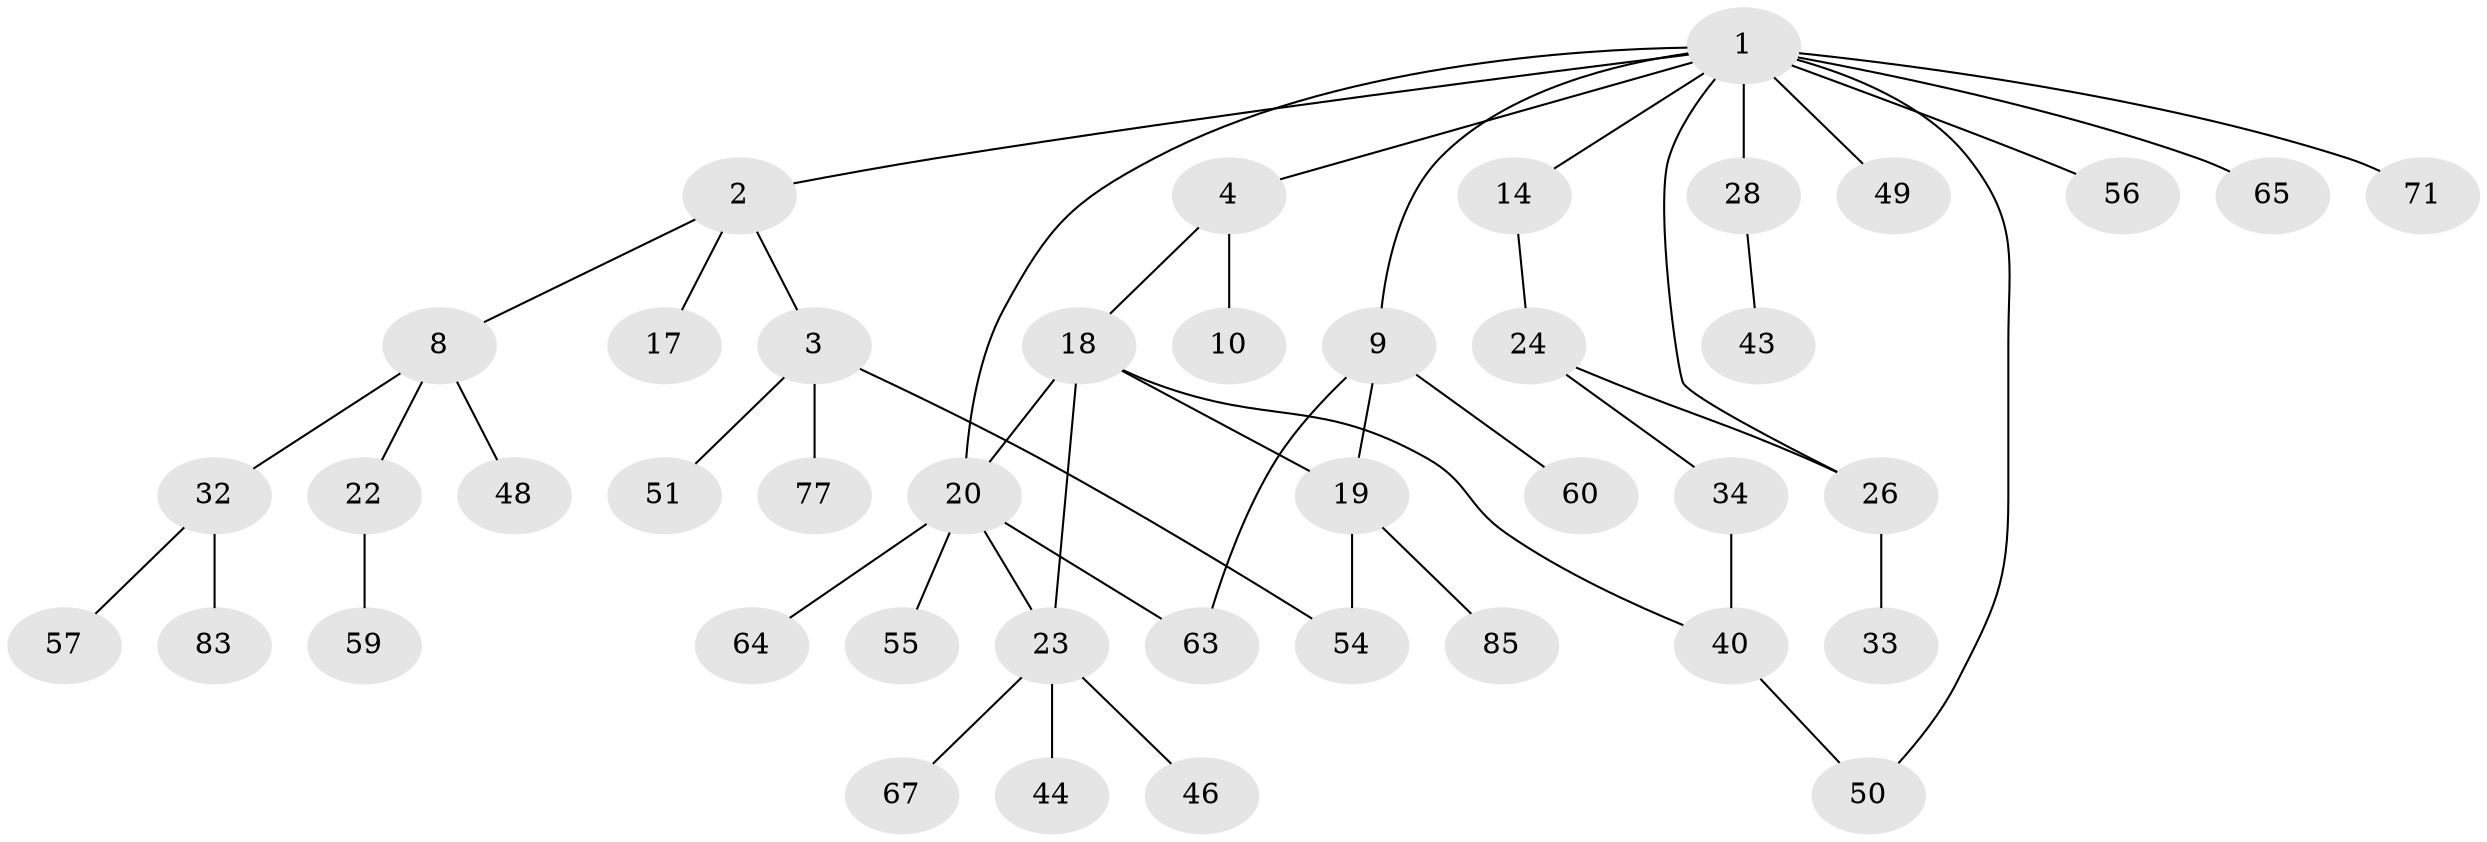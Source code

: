 // original degree distribution, {5: 0.058823529411764705, 4: 0.03529411764705882, 3: 0.17647058823529413, 2: 0.35294117647058826, 7: 0.03529411764705882, 1: 0.3411764705882353}
// Generated by graph-tools (version 1.1) at 2025/13/03/09/25 04:13:17]
// undirected, 42 vertices, 49 edges
graph export_dot {
graph [start="1"]
  node [color=gray90,style=filled];
  1 [super="+6"];
  2;
  3 [super="+25+12"];
  4 [super="+5"];
  8 [super="+41+16"];
  9 [super="+11"];
  10;
  14;
  17;
  18;
  19 [super="+76"];
  20;
  22 [super="+30"];
  23 [super="+61+42"];
  24 [super="+37"];
  26 [super="+31"];
  28;
  32 [super="+52+39"];
  33;
  34;
  40 [super="+69+74+62+66"];
  43;
  44;
  46 [super="+70"];
  48;
  49 [super="+68"];
  50 [super="+58"];
  51 [super="+78"];
  54;
  55;
  56;
  57;
  59;
  60 [super="+73"];
  63;
  64;
  65;
  67;
  71;
  77;
  83 [super="+84"];
  85;
  1 -- 2;
  1 -- 4;
  1 -- 9;
  1 -- 28 [weight=3];
  1 -- 65;
  1 -- 71;
  1 -- 14;
  1 -- 49;
  1 -- 50;
  1 -- 20 [weight=2];
  1 -- 56;
  1 -- 26;
  2 -- 3;
  2 -- 8;
  2 -- 17;
  3 -- 51;
  3 -- 77;
  3 -- 54;
  4 -- 18;
  4 -- 10;
  8 -- 48;
  8 -- 32;
  8 -- 22;
  9 -- 19 [weight=2];
  9 -- 60;
  9 -- 63;
  14 -- 24;
  18 -- 20;
  18 -- 23;
  18 -- 40;
  18 -- 19;
  19 -- 54;
  19 -- 85;
  20 -- 55;
  20 -- 63;
  20 -- 64;
  20 -- 23;
  22 -- 59;
  23 -- 44;
  23 -- 46;
  23 -- 67;
  24 -- 34;
  24 -- 26;
  26 -- 33;
  28 -- 43;
  32 -- 57;
  32 -- 83;
  34 -- 40;
  40 -- 50;
}
